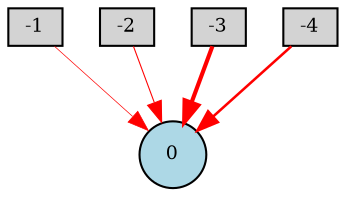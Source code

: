 digraph {
	node [fontsize=9 height=0.2 shape=circle width=0.2]
	-1 [fillcolor=lightgray shape=box style=filled]
	-2 [fillcolor=lightgray shape=box style=filled]
	-3 [fillcolor=lightgray shape=box style=filled]
	-4 [fillcolor=lightgray shape=box style=filled]
	0 [fillcolor=lightblue style=filled]
	-2 -> 0 [color=red penwidth=0.5160714956243402 style=solid]
	-1 -> 0 [color=red penwidth=0.33239363759670726 style=solid]
	-3 -> 0 [color=red penwidth=1.990166157628476 style=solid]
	-4 -> 0 [color=red penwidth=1.227310546323501 style=solid]
}
